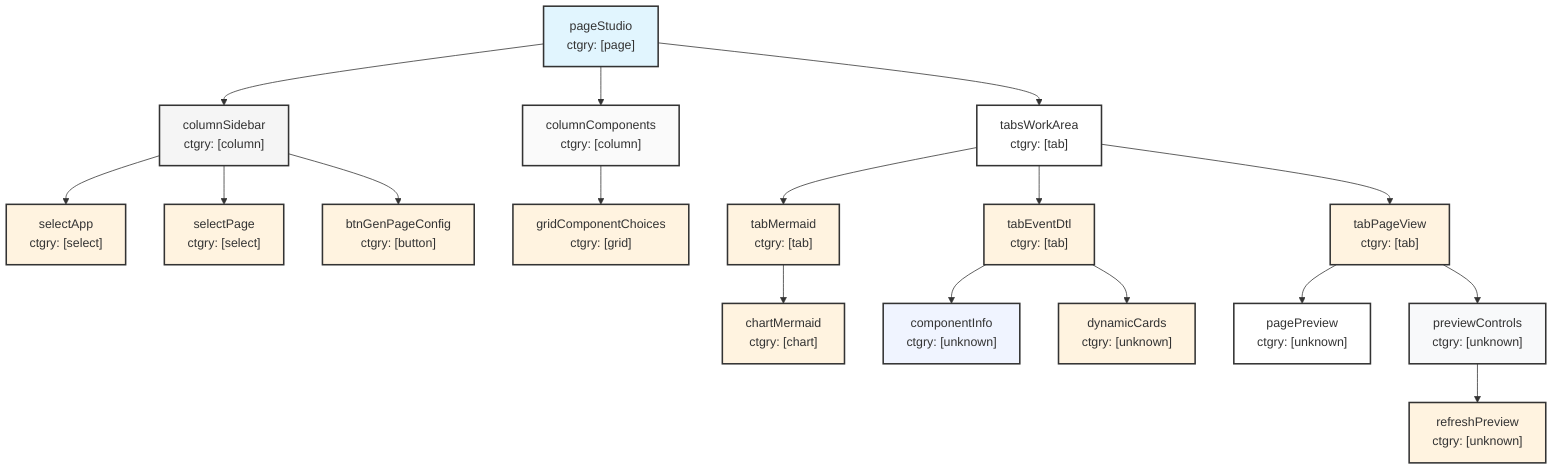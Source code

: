 graph TD

    pageStudio["pageStudio
 ctgry: [page]"]
    columnSidebar["columnSidebar
 ctgry: [column]"]
    pageStudio --> columnSidebar
    selectApp["selectApp
 ctgry: [select]"]
    columnSidebar --> selectApp
    selectPage["selectPage
 ctgry: [select]"]
    columnSidebar --> selectPage
    btnGenPageConfig["btnGenPageConfig
 ctgry: [button]"]
    columnSidebar --> btnGenPageConfig
    columnComponents["columnComponents
 ctgry: [column]"]
    pageStudio --> columnComponents
    gridComponentChoices["gridComponentChoices
 ctgry: [grid]"]
    columnComponents --> gridComponentChoices
    tabsWorkArea["tabsWorkArea
 ctgry: [tab]"]
    pageStudio --> tabsWorkArea
    tabMermaid["tabMermaid
 ctgry: [tab]"]
    tabsWorkArea --> tabMermaid
    chartMermaid["chartMermaid
 ctgry: [chart]"]
    tabMermaid --> chartMermaid
    tabEventDtl["tabEventDtl
 ctgry: [tab]"]
    tabsWorkArea --> tabEventDtl
    componentInfo["componentInfo
 ctgry: [unknown]"]
    tabEventDtl --> componentInfo
    dynamicCards["dynamicCards
 ctgry: [unknown]"]
    tabEventDtl --> dynamicCards
    tabPageView["tabPageView
 ctgry: [tab]"]
    tabsWorkArea --> tabPageView
    pagePreview["pagePreview
 ctgry: [unknown]"]
    tabPageView --> pagePreview
    previewControls["previewControls
 ctgry: [unknown]"]
    tabPageView --> previewControls
    refreshPreview["refreshPreview
 ctgry: [unknown]"]
    previewControls --> refreshPreview

    %% Individual component styling
    style pageStudio fill:#e1f5fe,stroke:#333,stroke-width:2px;
    style columnSidebar fill:#f5f5f5,stroke:#333,stroke-width:2px;
    style selectApp fill:#fff3e0,stroke:#333,stroke-width:2px;
    style selectPage fill:#fff3e0,stroke:#333,stroke-width:2px;
    style btnGenPageConfig fill:#fff3e0,stroke:#333,stroke-width:2px;
    style columnComponents fill:#fafafa,stroke:#333,stroke-width:2px;
    style gridComponentChoices fill:#fff3e0,stroke:#333,stroke-width:2px;
    style tabsWorkArea fill:#ffffff,stroke:#333,stroke-width:2px;
    style tabMermaid fill:#fff3e0,stroke:#333,stroke-width:2px;
    style chartMermaid fill:#fff3e0,stroke:#333,stroke-width:2px;
    style tabEventDtl fill:#fff3e0,stroke:#333,stroke-width:2px;
    style componentInfo fill:#f0f4ff,stroke:#333,stroke-width:2px;
    style dynamicCards fill:#fff3e0,stroke:#333,stroke-width:2px;
    style tabPageView fill:#fff3e0,stroke:#333,stroke-width:2px;
    style pagePreview fill:#ffffff,stroke:#333,stroke-width:2px;
    style previewControls fill:#f8f9fa,stroke:#333,stroke-width:2px;
    style refreshPreview fill:#fff3e0,stroke:#333,stroke-width:2px;

    %% Click handlers for Studio integration
    click pageStudio href "javascript:window.selectEventTypeTab('pageStudio')"
    click columnSidebar href "javascript:window.selectEventTypeTab('columnSidebar')"
    click selectApp href "javascript:window.selectEventTypeTab('selectApp')"
    click selectPage href "javascript:window.selectEventTypeTab('selectPage')"
    click btnGenPageConfig href "javascript:window.selectEventTypeTab('btnGenPageConfig')"
    click columnComponents href "javascript:window.selectEventTypeTab('columnComponents')"
    click gridComponentChoices href "javascript:window.selectEventTypeTab('gridComponentChoices')"
    click tabsWorkArea href "javascript:window.selectEventTypeTab('tabsWorkArea')"
    click tabMermaid href "javascript:window.selectEventTypeTab('tabMermaid')"
    click chartMermaid href "javascript:window.selectEventTypeTab('chartMermaid')"
    click tabEventDtl href "javascript:window.selectEventTypeTab('tabEventDtl')"
    click componentInfo href "javascript:window.selectEventTypeTab('componentInfo')"
    click dynamicCards href "javascript:window.selectEventTypeTab('dynamicCards')"
    click tabPageView href "javascript:window.selectEventTypeTab('tabPageView')"
    click pagePreview href "javascript:window.selectEventTypeTab('pagePreview')"
    click previewControls href "javascript:window.selectEventTypeTab('previewControls')"
    click refreshPreview href "javascript:window.selectEventTypeTab('refreshPreview')"